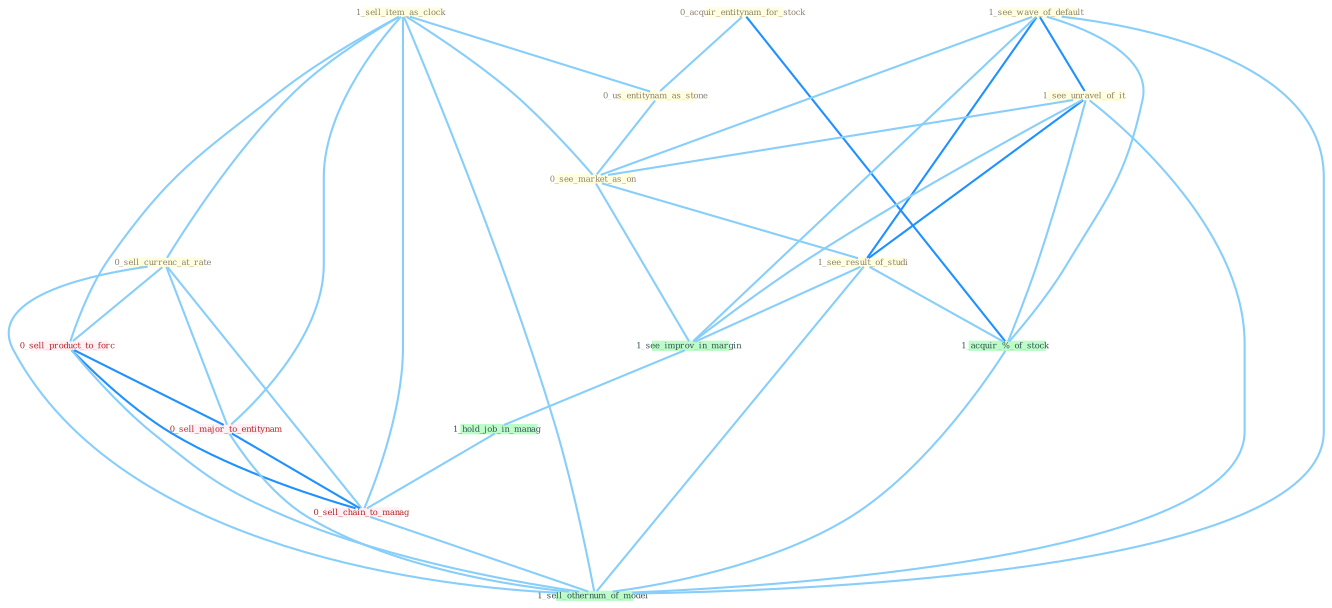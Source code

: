 Graph G{ 
    node
    [shape=polygon,style=filled,width=.5,height=.06,color="#BDFCC9",fixedsize=true,fontsize=4,
    fontcolor="#2f4f4f"];
    {node
    [color="#ffffe0", fontcolor="#8b7d6b"] "0_acquir_entitynam_for_stock " "1_sell_item_as_clock " "1_see_wave_of_default " "0_us_entitynam_as_stone " "1_see_unravel_of_it " "0_sell_currenc_at_rate " "0_see_market_as_on " "1_see_result_of_studi "}
{node [color="#fff0f5", fontcolor="#b22222"] "0_sell_product_to_forc " "0_sell_major_to_entitynam " "0_sell_chain_to_manag "}
edge [color="#B0E2FF"];

	"0_acquir_entitynam_for_stock " -- "0_us_entitynam_as_stone " [w="1", color="#87cefa" ];
	"0_acquir_entitynam_for_stock " -- "1_acquir_%_of_stock " [w="2", color="#1e90ff" , len=0.8];
	"1_sell_item_as_clock " -- "0_us_entitynam_as_stone " [w="1", color="#87cefa" ];
	"1_sell_item_as_clock " -- "0_sell_currenc_at_rate " [w="1", color="#87cefa" ];
	"1_sell_item_as_clock " -- "0_see_market_as_on " [w="1", color="#87cefa" ];
	"1_sell_item_as_clock " -- "0_sell_product_to_forc " [w="1", color="#87cefa" ];
	"1_sell_item_as_clock " -- "0_sell_major_to_entitynam " [w="1", color="#87cefa" ];
	"1_sell_item_as_clock " -- "0_sell_chain_to_manag " [w="1", color="#87cefa" ];
	"1_sell_item_as_clock " -- "1_sell_othernum_of_model " [w="1", color="#87cefa" ];
	"1_see_wave_of_default " -- "1_see_unravel_of_it " [w="2", color="#1e90ff" , len=0.8];
	"1_see_wave_of_default " -- "0_see_market_as_on " [w="1", color="#87cefa" ];
	"1_see_wave_of_default " -- "1_see_result_of_studi " [w="2", color="#1e90ff" , len=0.8];
	"1_see_wave_of_default " -- "1_see_improv_in_margin " [w="1", color="#87cefa" ];
	"1_see_wave_of_default " -- "1_acquir_%_of_stock " [w="1", color="#87cefa" ];
	"1_see_wave_of_default " -- "1_sell_othernum_of_model " [w="1", color="#87cefa" ];
	"0_us_entitynam_as_stone " -- "0_see_market_as_on " [w="1", color="#87cefa" ];
	"1_see_unravel_of_it " -- "0_see_market_as_on " [w="1", color="#87cefa" ];
	"1_see_unravel_of_it " -- "1_see_result_of_studi " [w="2", color="#1e90ff" , len=0.8];
	"1_see_unravel_of_it " -- "1_see_improv_in_margin " [w="1", color="#87cefa" ];
	"1_see_unravel_of_it " -- "1_acquir_%_of_stock " [w="1", color="#87cefa" ];
	"1_see_unravel_of_it " -- "1_sell_othernum_of_model " [w="1", color="#87cefa" ];
	"0_sell_currenc_at_rate " -- "0_sell_product_to_forc " [w="1", color="#87cefa" ];
	"0_sell_currenc_at_rate " -- "0_sell_major_to_entitynam " [w="1", color="#87cefa" ];
	"0_sell_currenc_at_rate " -- "0_sell_chain_to_manag " [w="1", color="#87cefa" ];
	"0_sell_currenc_at_rate " -- "1_sell_othernum_of_model " [w="1", color="#87cefa" ];
	"0_see_market_as_on " -- "1_see_result_of_studi " [w="1", color="#87cefa" ];
	"0_see_market_as_on " -- "1_see_improv_in_margin " [w="1", color="#87cefa" ];
	"1_see_result_of_studi " -- "1_see_improv_in_margin " [w="1", color="#87cefa" ];
	"1_see_result_of_studi " -- "1_acquir_%_of_stock " [w="1", color="#87cefa" ];
	"1_see_result_of_studi " -- "1_sell_othernum_of_model " [w="1", color="#87cefa" ];
	"1_see_improv_in_margin " -- "1_hold_job_in_manag " [w="1", color="#87cefa" ];
	"1_acquir_%_of_stock " -- "1_sell_othernum_of_model " [w="1", color="#87cefa" ];
	"1_hold_job_in_manag " -- "0_sell_chain_to_manag " [w="1", color="#87cefa" ];
	"0_sell_product_to_forc " -- "0_sell_major_to_entitynam " [w="2", color="#1e90ff" , len=0.8];
	"0_sell_product_to_forc " -- "0_sell_chain_to_manag " [w="2", color="#1e90ff" , len=0.8];
	"0_sell_product_to_forc " -- "1_sell_othernum_of_model " [w="1", color="#87cefa" ];
	"0_sell_major_to_entitynam " -- "0_sell_chain_to_manag " [w="2", color="#1e90ff" , len=0.8];
	"0_sell_major_to_entitynam " -- "1_sell_othernum_of_model " [w="1", color="#87cefa" ];
	"0_sell_chain_to_manag " -- "1_sell_othernum_of_model " [w="1", color="#87cefa" ];
}